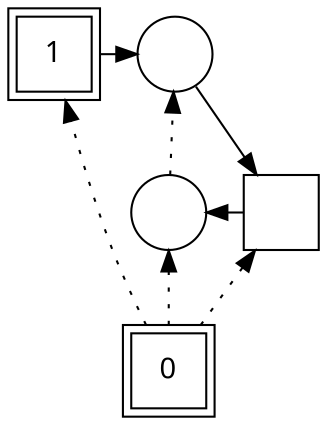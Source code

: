 digraph G {
rankdir = BT;
Node [ fontname="Arial Unicode Multicast"];
Player		[ label="1" shape=square peripheries=2];
Ground		[ label="0" shape=square peripheries=2];
Sausage0		[ label="" shape=circle];
Sausage1		[ label="" shape=circle];
Island		[ label="" shape=square];
{rank=same; Player,Sausage0};
	"Ground" -> "Player" [style=dotted ];
	"Player" -> "Sausage0" [constraint=false];
	"Sausage1" -> "Sausage0" [style=dotted ];
	"Sausage0" -> "Island" [constraint=false];
	"Ground" -> "Sausage1" [style=dotted ];
	"Ground" -> "Island" [style=dotted ];
	"Island" -> "Sausage1" [constraint=false];
}